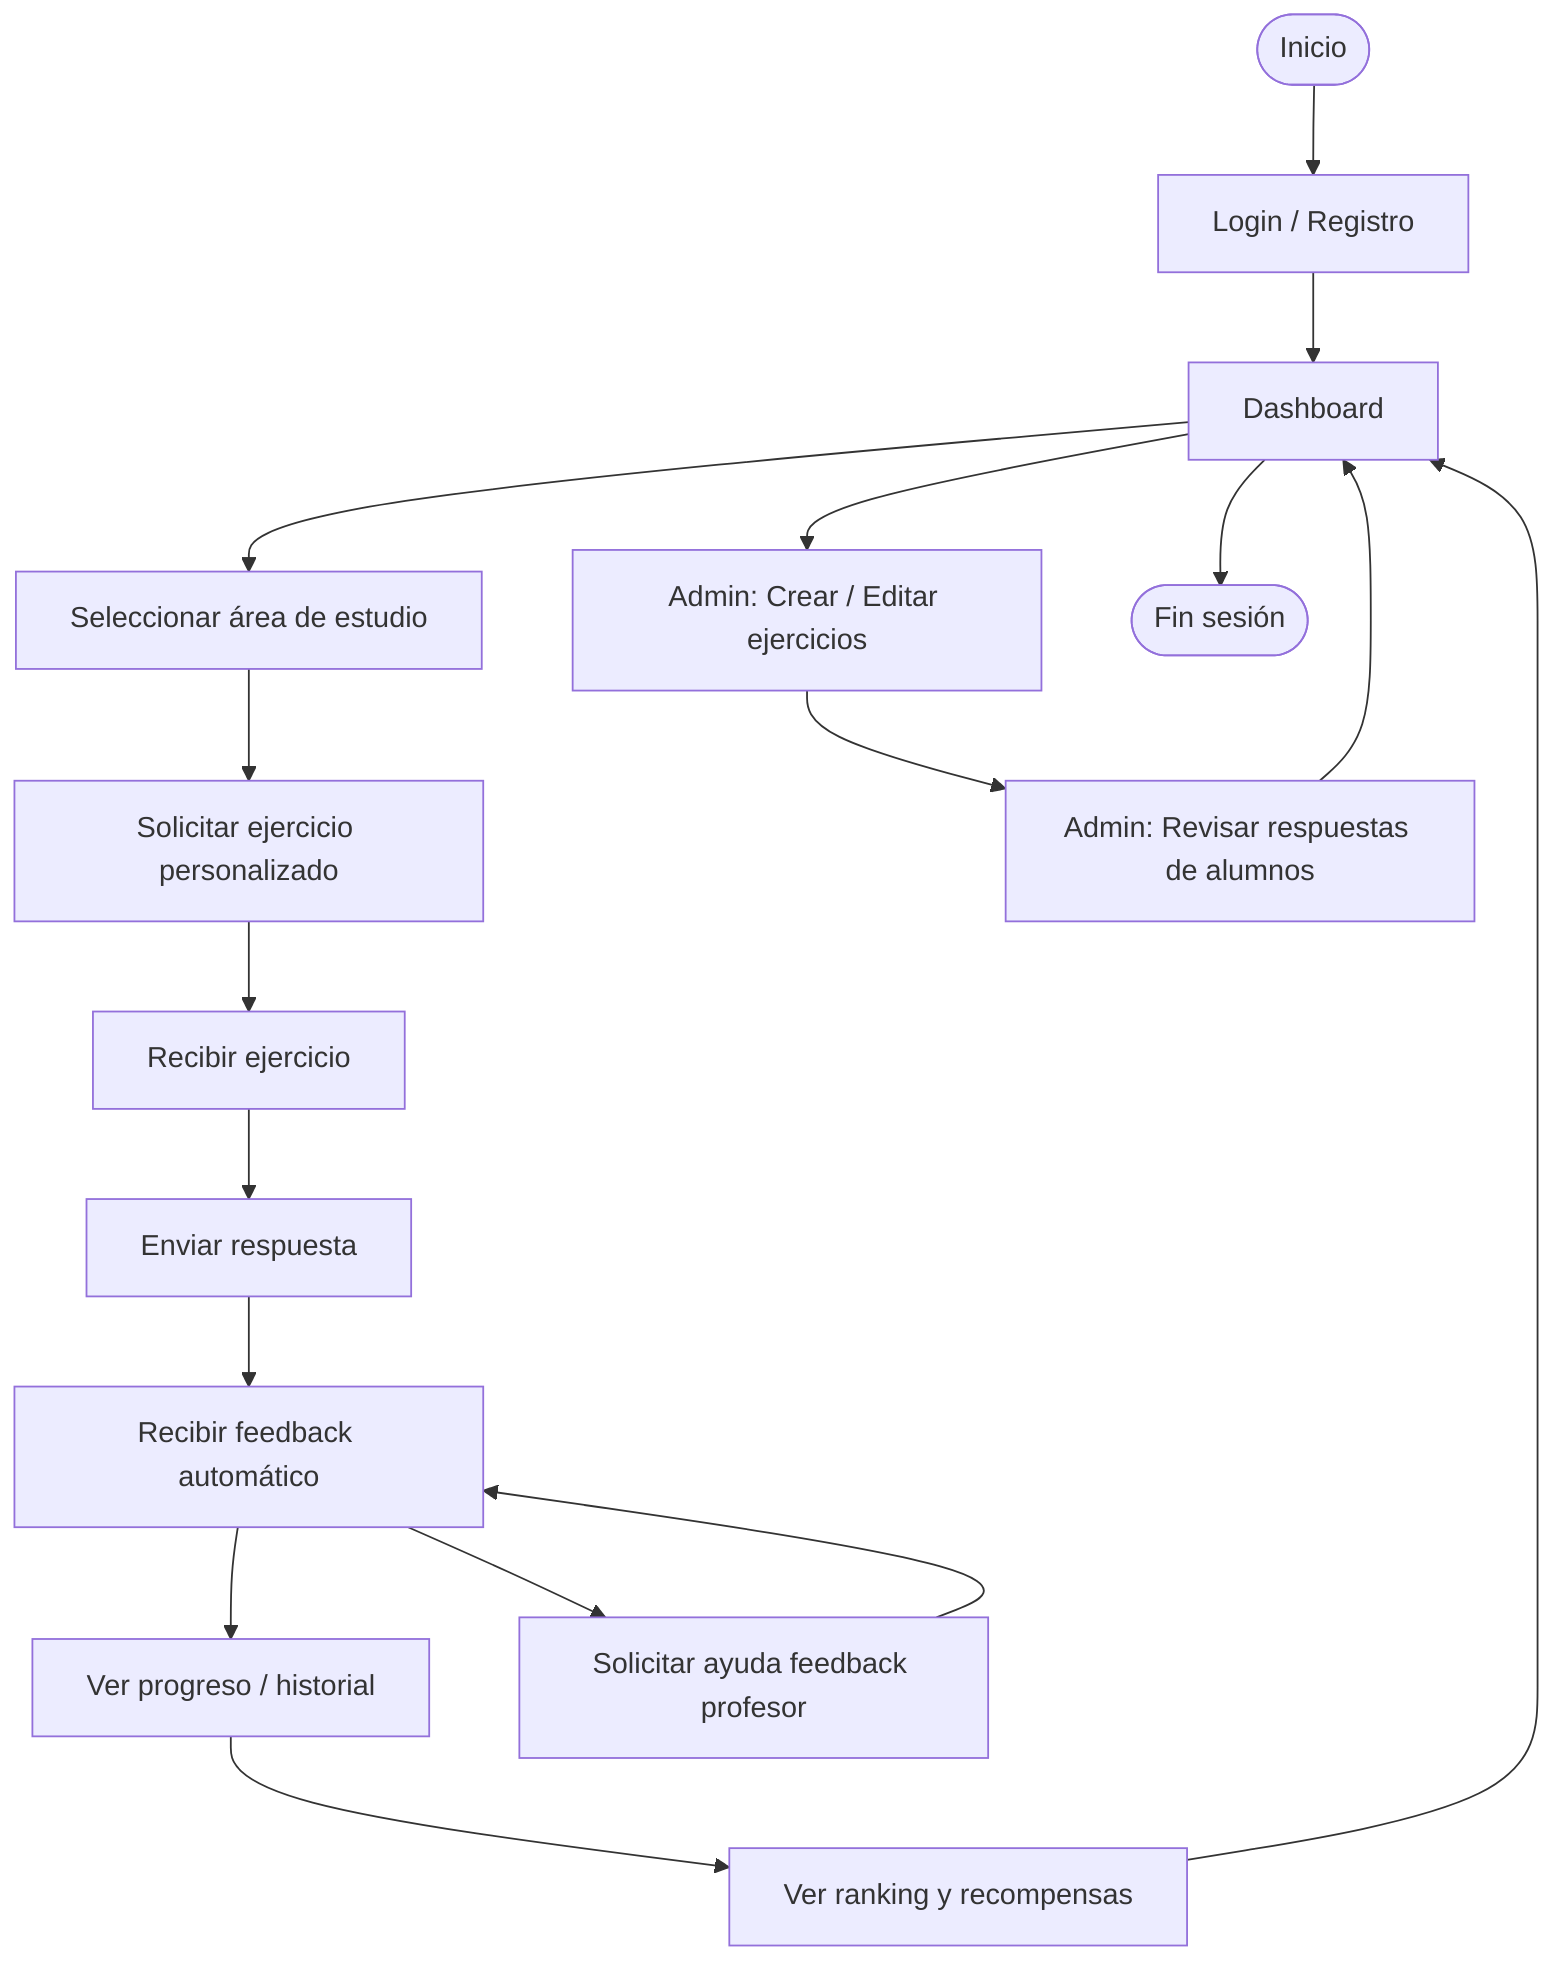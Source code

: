 flowchart TD
    A([Inicio])
    B[Login / Registro]
    C[Dashboard]
    D[Seleccionar área de estudio]
    E[Solicitar ejercicio personalizado]
    F[Recibir ejercicio]
    G[Enviar respuesta]
    H[Recibir feedback automático]
    I[Ver progreso / historial]
    J[Ver ranking y recompensas]
    K[Solicitar ayuda feedback profesor]
    L[Admin: Crear / Editar ejercicios]
    M[Admin: Revisar respuestas de alumnos]
    N([Fin sesión])

    A --> B
    B --> C
    C --> D
    D --> E
    E --> F
    F --> G
    G --> H
    H --> I
    I --> J
    J --> C

    H --> K
    K --> H

    C --> L
    L --> M
    M --> C

    C --> N